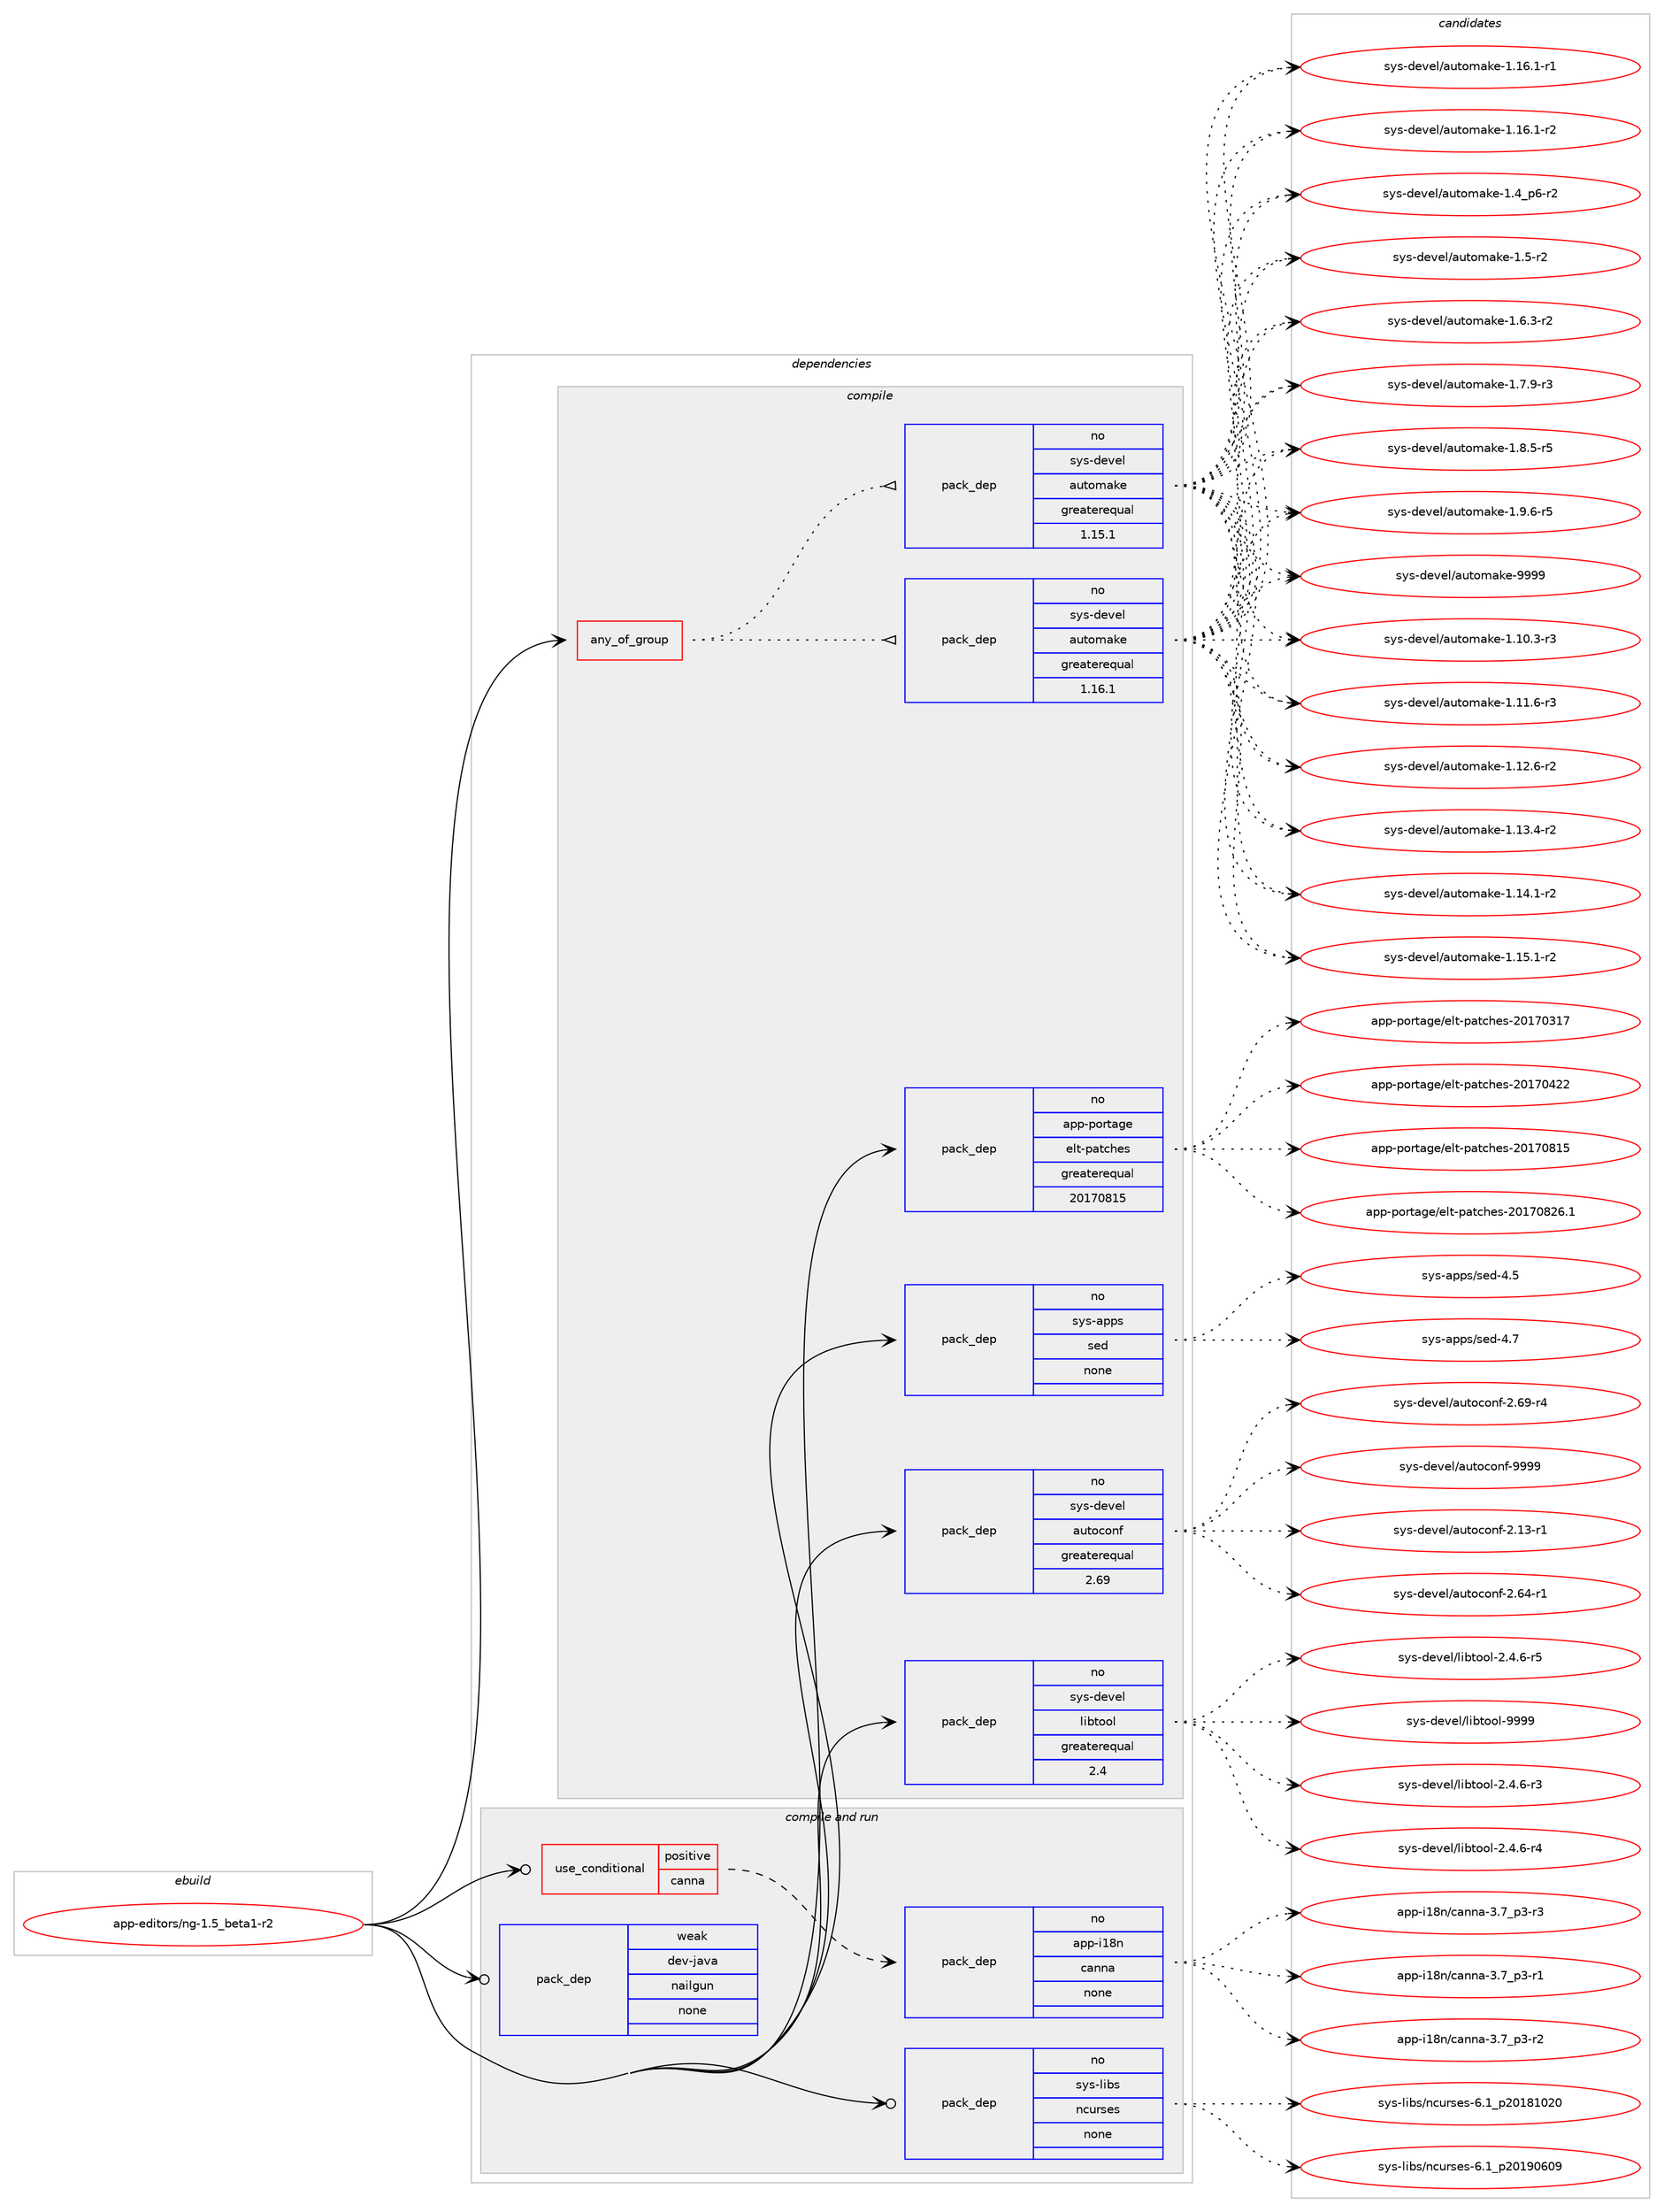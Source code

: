 digraph prolog {

# *************
# Graph options
# *************

newrank=true;
concentrate=true;
compound=true;
graph [rankdir=LR,fontname=Helvetica,fontsize=10,ranksep=1.5];#, ranksep=2.5, nodesep=0.2];
edge  [arrowhead=vee];
node  [fontname=Helvetica,fontsize=10];

# **********
# The ebuild
# **********

subgraph cluster_leftcol {
color=gray;
rank=same;
label=<<i>ebuild</i>>;
id [label="app-editors/ng-1.5_beta1-r2", color=red, width=4, href="../app-editors/ng-1.5_beta1-r2.svg"];
}

# ****************
# The dependencies
# ****************

subgraph cluster_midcol {
color=gray;
label=<<i>dependencies</i>>;
subgraph cluster_compile {
fillcolor="#eeeeee";
style=filled;
label=<<i>compile</i>>;
subgraph any8466 {
dependency481647 [label=<<TABLE BORDER="0" CELLBORDER="1" CELLSPACING="0" CELLPADDING="4"><TR><TD CELLPADDING="10">any_of_group</TD></TR></TABLE>>, shape=none, color=red];subgraph pack358086 {
dependency481648 [label=<<TABLE BORDER="0" CELLBORDER="1" CELLSPACING="0" CELLPADDING="4" WIDTH="220"><TR><TD ROWSPAN="6" CELLPADDING="30">pack_dep</TD></TR><TR><TD WIDTH="110">no</TD></TR><TR><TD>sys-devel</TD></TR><TR><TD>automake</TD></TR><TR><TD>greaterequal</TD></TR><TR><TD>1.16.1</TD></TR></TABLE>>, shape=none, color=blue];
}
dependency481647:e -> dependency481648:w [weight=20,style="dotted",arrowhead="oinv"];
subgraph pack358087 {
dependency481649 [label=<<TABLE BORDER="0" CELLBORDER="1" CELLSPACING="0" CELLPADDING="4" WIDTH="220"><TR><TD ROWSPAN="6" CELLPADDING="30">pack_dep</TD></TR><TR><TD WIDTH="110">no</TD></TR><TR><TD>sys-devel</TD></TR><TR><TD>automake</TD></TR><TR><TD>greaterequal</TD></TR><TR><TD>1.15.1</TD></TR></TABLE>>, shape=none, color=blue];
}
dependency481647:e -> dependency481649:w [weight=20,style="dotted",arrowhead="oinv"];
}
id:e -> dependency481647:w [weight=20,style="solid",arrowhead="vee"];
subgraph pack358088 {
dependency481650 [label=<<TABLE BORDER="0" CELLBORDER="1" CELLSPACING="0" CELLPADDING="4" WIDTH="220"><TR><TD ROWSPAN="6" CELLPADDING="30">pack_dep</TD></TR><TR><TD WIDTH="110">no</TD></TR><TR><TD>app-portage</TD></TR><TR><TD>elt-patches</TD></TR><TR><TD>greaterequal</TD></TR><TR><TD>20170815</TD></TR></TABLE>>, shape=none, color=blue];
}
id:e -> dependency481650:w [weight=20,style="solid",arrowhead="vee"];
subgraph pack358089 {
dependency481651 [label=<<TABLE BORDER="0" CELLBORDER="1" CELLSPACING="0" CELLPADDING="4" WIDTH="220"><TR><TD ROWSPAN="6" CELLPADDING="30">pack_dep</TD></TR><TR><TD WIDTH="110">no</TD></TR><TR><TD>sys-apps</TD></TR><TR><TD>sed</TD></TR><TR><TD>none</TD></TR><TR><TD></TD></TR></TABLE>>, shape=none, color=blue];
}
id:e -> dependency481651:w [weight=20,style="solid",arrowhead="vee"];
subgraph pack358090 {
dependency481652 [label=<<TABLE BORDER="0" CELLBORDER="1" CELLSPACING="0" CELLPADDING="4" WIDTH="220"><TR><TD ROWSPAN="6" CELLPADDING="30">pack_dep</TD></TR><TR><TD WIDTH="110">no</TD></TR><TR><TD>sys-devel</TD></TR><TR><TD>autoconf</TD></TR><TR><TD>greaterequal</TD></TR><TR><TD>2.69</TD></TR></TABLE>>, shape=none, color=blue];
}
id:e -> dependency481652:w [weight=20,style="solid",arrowhead="vee"];
subgraph pack358091 {
dependency481653 [label=<<TABLE BORDER="0" CELLBORDER="1" CELLSPACING="0" CELLPADDING="4" WIDTH="220"><TR><TD ROWSPAN="6" CELLPADDING="30">pack_dep</TD></TR><TR><TD WIDTH="110">no</TD></TR><TR><TD>sys-devel</TD></TR><TR><TD>libtool</TD></TR><TR><TD>greaterequal</TD></TR><TR><TD>2.4</TD></TR></TABLE>>, shape=none, color=blue];
}
id:e -> dependency481653:w [weight=20,style="solid",arrowhead="vee"];
}
subgraph cluster_compileandrun {
fillcolor="#eeeeee";
style=filled;
label=<<i>compile and run</i>>;
subgraph cond114789 {
dependency481654 [label=<<TABLE BORDER="0" CELLBORDER="1" CELLSPACING="0" CELLPADDING="4"><TR><TD ROWSPAN="3" CELLPADDING="10">use_conditional</TD></TR><TR><TD>positive</TD></TR><TR><TD>canna</TD></TR></TABLE>>, shape=none, color=red];
subgraph pack358092 {
dependency481655 [label=<<TABLE BORDER="0" CELLBORDER="1" CELLSPACING="0" CELLPADDING="4" WIDTH="220"><TR><TD ROWSPAN="6" CELLPADDING="30">pack_dep</TD></TR><TR><TD WIDTH="110">no</TD></TR><TR><TD>app-i18n</TD></TR><TR><TD>canna</TD></TR><TR><TD>none</TD></TR><TR><TD></TD></TR></TABLE>>, shape=none, color=blue];
}
dependency481654:e -> dependency481655:w [weight=20,style="dashed",arrowhead="vee"];
}
id:e -> dependency481654:w [weight=20,style="solid",arrowhead="odotvee"];
subgraph pack358093 {
dependency481656 [label=<<TABLE BORDER="0" CELLBORDER="1" CELLSPACING="0" CELLPADDING="4" WIDTH="220"><TR><TD ROWSPAN="6" CELLPADDING="30">pack_dep</TD></TR><TR><TD WIDTH="110">no</TD></TR><TR><TD>sys-libs</TD></TR><TR><TD>ncurses</TD></TR><TR><TD>none</TD></TR><TR><TD></TD></TR></TABLE>>, shape=none, color=blue];
}
id:e -> dependency481656:w [weight=20,style="solid",arrowhead="odotvee"];
subgraph pack358094 {
dependency481657 [label=<<TABLE BORDER="0" CELLBORDER="1" CELLSPACING="0" CELLPADDING="4" WIDTH="220"><TR><TD ROWSPAN="6" CELLPADDING="30">pack_dep</TD></TR><TR><TD WIDTH="110">weak</TD></TR><TR><TD>dev-java</TD></TR><TR><TD>nailgun</TD></TR><TR><TD>none</TD></TR><TR><TD></TD></TR></TABLE>>, shape=none, color=blue];
}
id:e -> dependency481657:w [weight=20,style="solid",arrowhead="odotvee"];
}
subgraph cluster_run {
fillcolor="#eeeeee";
style=filled;
label=<<i>run</i>>;
}
}

# **************
# The candidates
# **************

subgraph cluster_choices {
rank=same;
color=gray;
label=<<i>candidates</i>>;

subgraph choice358086 {
color=black;
nodesep=1;
choice11512111545100101118101108479711711611110997107101454946494846514511451 [label="sys-devel/automake-1.10.3-r3", color=red, width=4,href="../sys-devel/automake-1.10.3-r3.svg"];
choice11512111545100101118101108479711711611110997107101454946494946544511451 [label="sys-devel/automake-1.11.6-r3", color=red, width=4,href="../sys-devel/automake-1.11.6-r3.svg"];
choice11512111545100101118101108479711711611110997107101454946495046544511450 [label="sys-devel/automake-1.12.6-r2", color=red, width=4,href="../sys-devel/automake-1.12.6-r2.svg"];
choice11512111545100101118101108479711711611110997107101454946495146524511450 [label="sys-devel/automake-1.13.4-r2", color=red, width=4,href="../sys-devel/automake-1.13.4-r2.svg"];
choice11512111545100101118101108479711711611110997107101454946495246494511450 [label="sys-devel/automake-1.14.1-r2", color=red, width=4,href="../sys-devel/automake-1.14.1-r2.svg"];
choice11512111545100101118101108479711711611110997107101454946495346494511450 [label="sys-devel/automake-1.15.1-r2", color=red, width=4,href="../sys-devel/automake-1.15.1-r2.svg"];
choice11512111545100101118101108479711711611110997107101454946495446494511449 [label="sys-devel/automake-1.16.1-r1", color=red, width=4,href="../sys-devel/automake-1.16.1-r1.svg"];
choice11512111545100101118101108479711711611110997107101454946495446494511450 [label="sys-devel/automake-1.16.1-r2", color=red, width=4,href="../sys-devel/automake-1.16.1-r2.svg"];
choice115121115451001011181011084797117116111109971071014549465295112544511450 [label="sys-devel/automake-1.4_p6-r2", color=red, width=4,href="../sys-devel/automake-1.4_p6-r2.svg"];
choice11512111545100101118101108479711711611110997107101454946534511450 [label="sys-devel/automake-1.5-r2", color=red, width=4,href="../sys-devel/automake-1.5-r2.svg"];
choice115121115451001011181011084797117116111109971071014549465446514511450 [label="sys-devel/automake-1.6.3-r2", color=red, width=4,href="../sys-devel/automake-1.6.3-r2.svg"];
choice115121115451001011181011084797117116111109971071014549465546574511451 [label="sys-devel/automake-1.7.9-r3", color=red, width=4,href="../sys-devel/automake-1.7.9-r3.svg"];
choice115121115451001011181011084797117116111109971071014549465646534511453 [label="sys-devel/automake-1.8.5-r5", color=red, width=4,href="../sys-devel/automake-1.8.5-r5.svg"];
choice115121115451001011181011084797117116111109971071014549465746544511453 [label="sys-devel/automake-1.9.6-r5", color=red, width=4,href="../sys-devel/automake-1.9.6-r5.svg"];
choice115121115451001011181011084797117116111109971071014557575757 [label="sys-devel/automake-9999", color=red, width=4,href="../sys-devel/automake-9999.svg"];
dependency481648:e -> choice11512111545100101118101108479711711611110997107101454946494846514511451:w [style=dotted,weight="100"];
dependency481648:e -> choice11512111545100101118101108479711711611110997107101454946494946544511451:w [style=dotted,weight="100"];
dependency481648:e -> choice11512111545100101118101108479711711611110997107101454946495046544511450:w [style=dotted,weight="100"];
dependency481648:e -> choice11512111545100101118101108479711711611110997107101454946495146524511450:w [style=dotted,weight="100"];
dependency481648:e -> choice11512111545100101118101108479711711611110997107101454946495246494511450:w [style=dotted,weight="100"];
dependency481648:e -> choice11512111545100101118101108479711711611110997107101454946495346494511450:w [style=dotted,weight="100"];
dependency481648:e -> choice11512111545100101118101108479711711611110997107101454946495446494511449:w [style=dotted,weight="100"];
dependency481648:e -> choice11512111545100101118101108479711711611110997107101454946495446494511450:w [style=dotted,weight="100"];
dependency481648:e -> choice115121115451001011181011084797117116111109971071014549465295112544511450:w [style=dotted,weight="100"];
dependency481648:e -> choice11512111545100101118101108479711711611110997107101454946534511450:w [style=dotted,weight="100"];
dependency481648:e -> choice115121115451001011181011084797117116111109971071014549465446514511450:w [style=dotted,weight="100"];
dependency481648:e -> choice115121115451001011181011084797117116111109971071014549465546574511451:w [style=dotted,weight="100"];
dependency481648:e -> choice115121115451001011181011084797117116111109971071014549465646534511453:w [style=dotted,weight="100"];
dependency481648:e -> choice115121115451001011181011084797117116111109971071014549465746544511453:w [style=dotted,weight="100"];
dependency481648:e -> choice115121115451001011181011084797117116111109971071014557575757:w [style=dotted,weight="100"];
}
subgraph choice358087 {
color=black;
nodesep=1;
choice11512111545100101118101108479711711611110997107101454946494846514511451 [label="sys-devel/automake-1.10.3-r3", color=red, width=4,href="../sys-devel/automake-1.10.3-r3.svg"];
choice11512111545100101118101108479711711611110997107101454946494946544511451 [label="sys-devel/automake-1.11.6-r3", color=red, width=4,href="../sys-devel/automake-1.11.6-r3.svg"];
choice11512111545100101118101108479711711611110997107101454946495046544511450 [label="sys-devel/automake-1.12.6-r2", color=red, width=4,href="../sys-devel/automake-1.12.6-r2.svg"];
choice11512111545100101118101108479711711611110997107101454946495146524511450 [label="sys-devel/automake-1.13.4-r2", color=red, width=4,href="../sys-devel/automake-1.13.4-r2.svg"];
choice11512111545100101118101108479711711611110997107101454946495246494511450 [label="sys-devel/automake-1.14.1-r2", color=red, width=4,href="../sys-devel/automake-1.14.1-r2.svg"];
choice11512111545100101118101108479711711611110997107101454946495346494511450 [label="sys-devel/automake-1.15.1-r2", color=red, width=4,href="../sys-devel/automake-1.15.1-r2.svg"];
choice11512111545100101118101108479711711611110997107101454946495446494511449 [label="sys-devel/automake-1.16.1-r1", color=red, width=4,href="../sys-devel/automake-1.16.1-r1.svg"];
choice11512111545100101118101108479711711611110997107101454946495446494511450 [label="sys-devel/automake-1.16.1-r2", color=red, width=4,href="../sys-devel/automake-1.16.1-r2.svg"];
choice115121115451001011181011084797117116111109971071014549465295112544511450 [label="sys-devel/automake-1.4_p6-r2", color=red, width=4,href="../sys-devel/automake-1.4_p6-r2.svg"];
choice11512111545100101118101108479711711611110997107101454946534511450 [label="sys-devel/automake-1.5-r2", color=red, width=4,href="../sys-devel/automake-1.5-r2.svg"];
choice115121115451001011181011084797117116111109971071014549465446514511450 [label="sys-devel/automake-1.6.3-r2", color=red, width=4,href="../sys-devel/automake-1.6.3-r2.svg"];
choice115121115451001011181011084797117116111109971071014549465546574511451 [label="sys-devel/automake-1.7.9-r3", color=red, width=4,href="../sys-devel/automake-1.7.9-r3.svg"];
choice115121115451001011181011084797117116111109971071014549465646534511453 [label="sys-devel/automake-1.8.5-r5", color=red, width=4,href="../sys-devel/automake-1.8.5-r5.svg"];
choice115121115451001011181011084797117116111109971071014549465746544511453 [label="sys-devel/automake-1.9.6-r5", color=red, width=4,href="../sys-devel/automake-1.9.6-r5.svg"];
choice115121115451001011181011084797117116111109971071014557575757 [label="sys-devel/automake-9999", color=red, width=4,href="../sys-devel/automake-9999.svg"];
dependency481649:e -> choice11512111545100101118101108479711711611110997107101454946494846514511451:w [style=dotted,weight="100"];
dependency481649:e -> choice11512111545100101118101108479711711611110997107101454946494946544511451:w [style=dotted,weight="100"];
dependency481649:e -> choice11512111545100101118101108479711711611110997107101454946495046544511450:w [style=dotted,weight="100"];
dependency481649:e -> choice11512111545100101118101108479711711611110997107101454946495146524511450:w [style=dotted,weight="100"];
dependency481649:e -> choice11512111545100101118101108479711711611110997107101454946495246494511450:w [style=dotted,weight="100"];
dependency481649:e -> choice11512111545100101118101108479711711611110997107101454946495346494511450:w [style=dotted,weight="100"];
dependency481649:e -> choice11512111545100101118101108479711711611110997107101454946495446494511449:w [style=dotted,weight="100"];
dependency481649:e -> choice11512111545100101118101108479711711611110997107101454946495446494511450:w [style=dotted,weight="100"];
dependency481649:e -> choice115121115451001011181011084797117116111109971071014549465295112544511450:w [style=dotted,weight="100"];
dependency481649:e -> choice11512111545100101118101108479711711611110997107101454946534511450:w [style=dotted,weight="100"];
dependency481649:e -> choice115121115451001011181011084797117116111109971071014549465446514511450:w [style=dotted,weight="100"];
dependency481649:e -> choice115121115451001011181011084797117116111109971071014549465546574511451:w [style=dotted,weight="100"];
dependency481649:e -> choice115121115451001011181011084797117116111109971071014549465646534511453:w [style=dotted,weight="100"];
dependency481649:e -> choice115121115451001011181011084797117116111109971071014549465746544511453:w [style=dotted,weight="100"];
dependency481649:e -> choice115121115451001011181011084797117116111109971071014557575757:w [style=dotted,weight="100"];
}
subgraph choice358088 {
color=black;
nodesep=1;
choice97112112451121111141169710310147101108116451129711699104101115455048495548514955 [label="app-portage/elt-patches-20170317", color=red, width=4,href="../app-portage/elt-patches-20170317.svg"];
choice97112112451121111141169710310147101108116451129711699104101115455048495548525050 [label="app-portage/elt-patches-20170422", color=red, width=4,href="../app-portage/elt-patches-20170422.svg"];
choice97112112451121111141169710310147101108116451129711699104101115455048495548564953 [label="app-portage/elt-patches-20170815", color=red, width=4,href="../app-portage/elt-patches-20170815.svg"];
choice971121124511211111411697103101471011081164511297116991041011154550484955485650544649 [label="app-portage/elt-patches-20170826.1", color=red, width=4,href="../app-portage/elt-patches-20170826.1.svg"];
dependency481650:e -> choice97112112451121111141169710310147101108116451129711699104101115455048495548514955:w [style=dotted,weight="100"];
dependency481650:e -> choice97112112451121111141169710310147101108116451129711699104101115455048495548525050:w [style=dotted,weight="100"];
dependency481650:e -> choice97112112451121111141169710310147101108116451129711699104101115455048495548564953:w [style=dotted,weight="100"];
dependency481650:e -> choice971121124511211111411697103101471011081164511297116991041011154550484955485650544649:w [style=dotted,weight="100"];
}
subgraph choice358089 {
color=black;
nodesep=1;
choice11512111545971121121154711510110045524653 [label="sys-apps/sed-4.5", color=red, width=4,href="../sys-apps/sed-4.5.svg"];
choice11512111545971121121154711510110045524655 [label="sys-apps/sed-4.7", color=red, width=4,href="../sys-apps/sed-4.7.svg"];
dependency481651:e -> choice11512111545971121121154711510110045524653:w [style=dotted,weight="100"];
dependency481651:e -> choice11512111545971121121154711510110045524655:w [style=dotted,weight="100"];
}
subgraph choice358090 {
color=black;
nodesep=1;
choice1151211154510010111810110847971171161119911111010245504649514511449 [label="sys-devel/autoconf-2.13-r1", color=red, width=4,href="../sys-devel/autoconf-2.13-r1.svg"];
choice1151211154510010111810110847971171161119911111010245504654524511449 [label="sys-devel/autoconf-2.64-r1", color=red, width=4,href="../sys-devel/autoconf-2.64-r1.svg"];
choice1151211154510010111810110847971171161119911111010245504654574511452 [label="sys-devel/autoconf-2.69-r4", color=red, width=4,href="../sys-devel/autoconf-2.69-r4.svg"];
choice115121115451001011181011084797117116111991111101024557575757 [label="sys-devel/autoconf-9999", color=red, width=4,href="../sys-devel/autoconf-9999.svg"];
dependency481652:e -> choice1151211154510010111810110847971171161119911111010245504649514511449:w [style=dotted,weight="100"];
dependency481652:e -> choice1151211154510010111810110847971171161119911111010245504654524511449:w [style=dotted,weight="100"];
dependency481652:e -> choice1151211154510010111810110847971171161119911111010245504654574511452:w [style=dotted,weight="100"];
dependency481652:e -> choice115121115451001011181011084797117116111991111101024557575757:w [style=dotted,weight="100"];
}
subgraph choice358091 {
color=black;
nodesep=1;
choice1151211154510010111810110847108105981161111111084550465246544511451 [label="sys-devel/libtool-2.4.6-r3", color=red, width=4,href="../sys-devel/libtool-2.4.6-r3.svg"];
choice1151211154510010111810110847108105981161111111084550465246544511452 [label="sys-devel/libtool-2.4.6-r4", color=red, width=4,href="../sys-devel/libtool-2.4.6-r4.svg"];
choice1151211154510010111810110847108105981161111111084550465246544511453 [label="sys-devel/libtool-2.4.6-r5", color=red, width=4,href="../sys-devel/libtool-2.4.6-r5.svg"];
choice1151211154510010111810110847108105981161111111084557575757 [label="sys-devel/libtool-9999", color=red, width=4,href="../sys-devel/libtool-9999.svg"];
dependency481653:e -> choice1151211154510010111810110847108105981161111111084550465246544511451:w [style=dotted,weight="100"];
dependency481653:e -> choice1151211154510010111810110847108105981161111111084550465246544511452:w [style=dotted,weight="100"];
dependency481653:e -> choice1151211154510010111810110847108105981161111111084550465246544511453:w [style=dotted,weight="100"];
dependency481653:e -> choice1151211154510010111810110847108105981161111111084557575757:w [style=dotted,weight="100"];
}
subgraph choice358092 {
color=black;
nodesep=1;
choice97112112451054956110479997110110974551465595112514511449 [label="app-i18n/canna-3.7_p3-r1", color=red, width=4,href="../app-i18n/canna-3.7_p3-r1.svg"];
choice97112112451054956110479997110110974551465595112514511450 [label="app-i18n/canna-3.7_p3-r2", color=red, width=4,href="../app-i18n/canna-3.7_p3-r2.svg"];
choice97112112451054956110479997110110974551465595112514511451 [label="app-i18n/canna-3.7_p3-r3", color=red, width=4,href="../app-i18n/canna-3.7_p3-r3.svg"];
dependency481655:e -> choice97112112451054956110479997110110974551465595112514511449:w [style=dotted,weight="100"];
dependency481655:e -> choice97112112451054956110479997110110974551465595112514511450:w [style=dotted,weight="100"];
dependency481655:e -> choice97112112451054956110479997110110974551465595112514511451:w [style=dotted,weight="100"];
}
subgraph choice358093 {
color=black;
nodesep=1;
choice1151211154510810598115471109911711411510111545544649951125048495649485048 [label="sys-libs/ncurses-6.1_p20181020", color=red, width=4,href="../sys-libs/ncurses-6.1_p20181020.svg"];
choice1151211154510810598115471109911711411510111545544649951125048495748544857 [label="sys-libs/ncurses-6.1_p20190609", color=red, width=4,href="../sys-libs/ncurses-6.1_p20190609.svg"];
dependency481656:e -> choice1151211154510810598115471109911711411510111545544649951125048495649485048:w [style=dotted,weight="100"];
dependency481656:e -> choice1151211154510810598115471109911711411510111545544649951125048495748544857:w [style=dotted,weight="100"];
}
subgraph choice358094 {
color=black;
nodesep=1;
}
}

}
